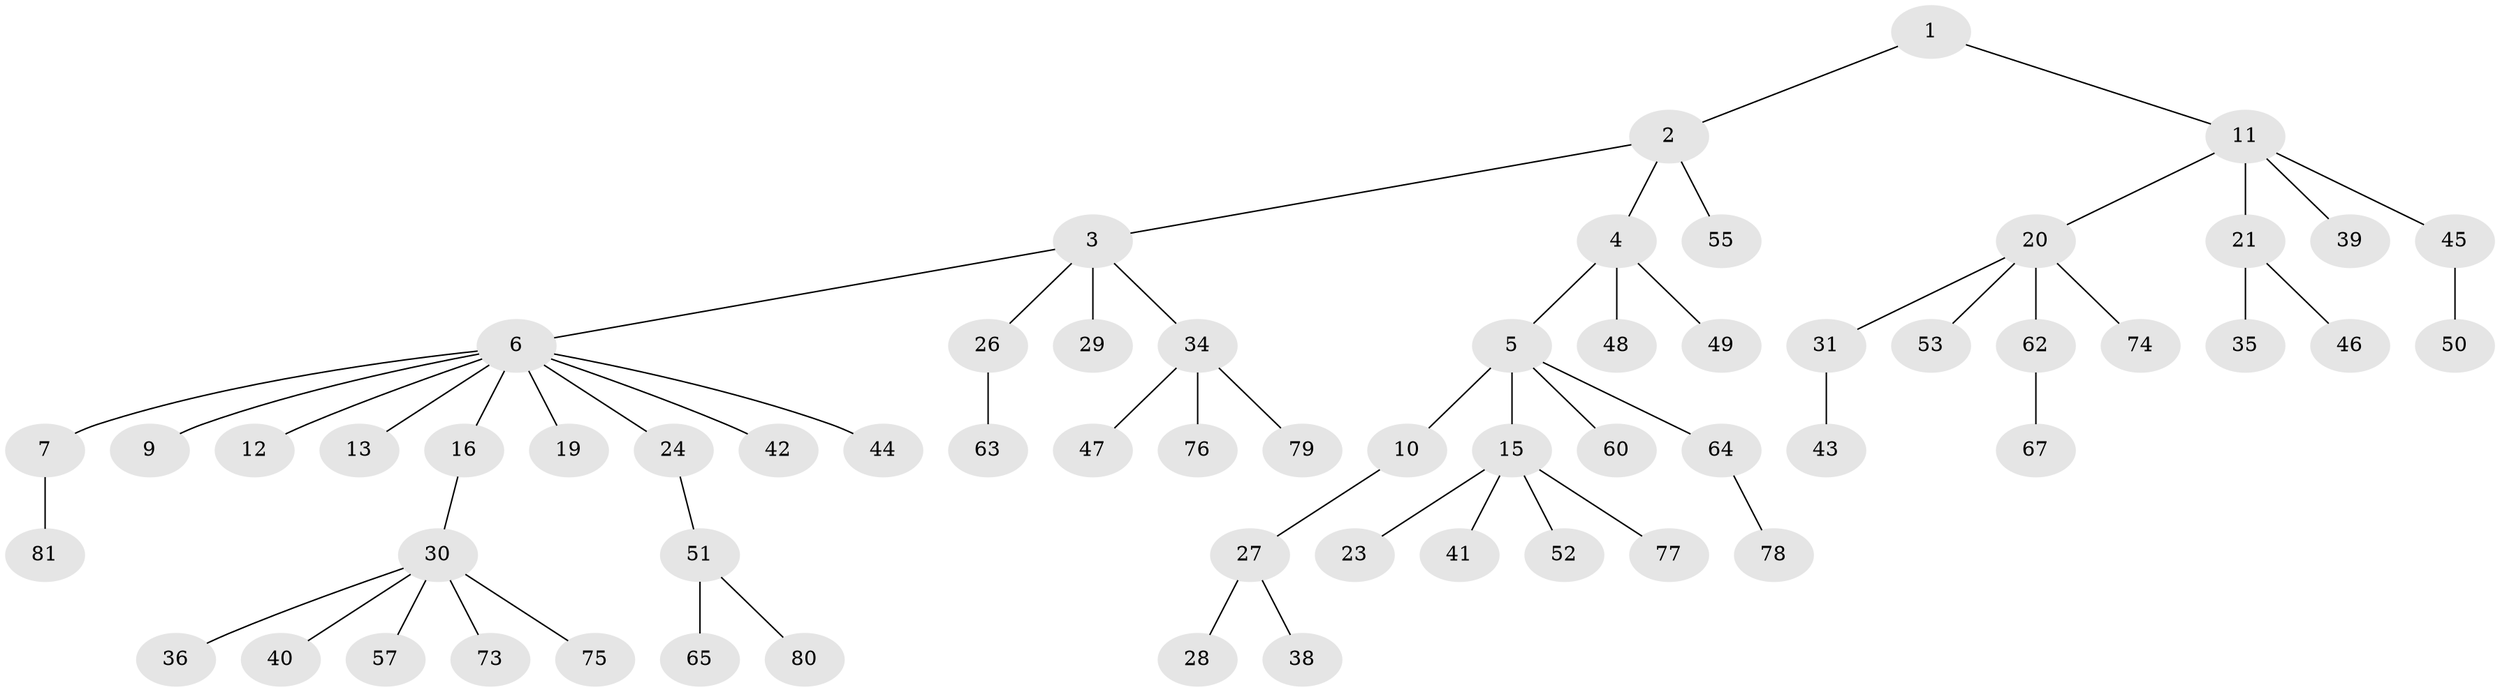 // original degree distribution, {2: 0.2345679012345679, 4: 0.07407407407407407, 5: 0.04938271604938271, 6: 0.04938271604938271, 1: 0.5555555555555556, 3: 0.037037037037037035}
// Generated by graph-tools (version 1.1) at 2025/11/02/27/25 16:11:28]
// undirected, 61 vertices, 60 edges
graph export_dot {
graph [start="1"]
  node [color=gray90,style=filled];
  1;
  2 [super="+17"];
  3 [super="+14"];
  4 [super="+71"];
  5 [super="+69"];
  6 [super="+8"];
  7;
  9;
  10;
  11 [super="+25"];
  12;
  13 [super="+56"];
  15 [super="+18"];
  16;
  19;
  20 [super="+32"];
  21 [super="+22"];
  23;
  24;
  26 [super="+68"];
  27 [super="+33"];
  28;
  29 [super="+70"];
  30 [super="+37"];
  31;
  34 [super="+72"];
  35;
  36;
  38;
  39;
  40;
  41;
  42;
  43 [super="+61"];
  44;
  45;
  46 [super="+59"];
  47;
  48;
  49;
  50 [super="+58"];
  51 [super="+54"];
  52;
  53;
  55;
  57;
  60;
  62;
  63;
  64 [super="+66"];
  65;
  67;
  73;
  74;
  75;
  76;
  77;
  78;
  79;
  80;
  81;
  1 -- 2;
  1 -- 11;
  2 -- 3;
  2 -- 4;
  2 -- 55;
  3 -- 6;
  3 -- 26;
  3 -- 34;
  3 -- 29;
  4 -- 5;
  4 -- 48;
  4 -- 49;
  5 -- 10;
  5 -- 15;
  5 -- 60;
  5 -- 64;
  6 -- 7;
  6 -- 12;
  6 -- 16;
  6 -- 42;
  6 -- 19;
  6 -- 24;
  6 -- 9;
  6 -- 44;
  6 -- 13;
  7 -- 81;
  10 -- 27;
  11 -- 20;
  11 -- 21;
  11 -- 45;
  11 -- 39;
  15 -- 23;
  15 -- 41;
  15 -- 52;
  15 -- 77;
  16 -- 30;
  20 -- 31;
  20 -- 53;
  20 -- 74;
  20 -- 62;
  21 -- 35;
  21 -- 46;
  24 -- 51;
  26 -- 63;
  27 -- 28;
  27 -- 38;
  30 -- 36;
  30 -- 40;
  30 -- 73;
  30 -- 75;
  30 -- 57;
  31 -- 43;
  34 -- 47;
  34 -- 76;
  34 -- 79;
  45 -- 50;
  51 -- 65;
  51 -- 80;
  62 -- 67;
  64 -- 78;
}
